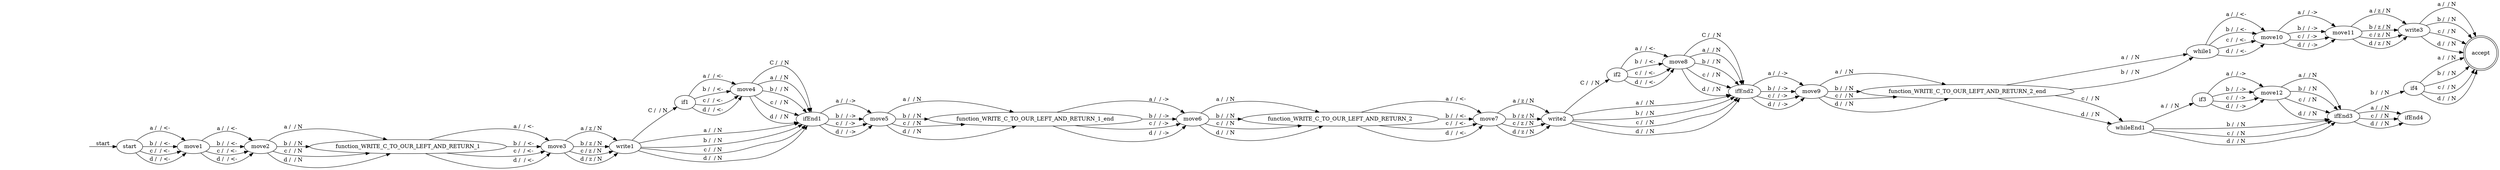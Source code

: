digraph tm {
rankdir="LR";
accept [shape=doublecircle];
HIDDENSTARTSTATE [color=white, fontcolor=white];
HIDDENSTARTSTATE -> start [label="start"];
start -> move1 [label="a /  / <-"];
start -> move1 [label="b /  / <-"];
start -> move1 [label="c /  / <-"];
start -> move1 [label="d /  / <-"];
move1 -> move2 [label="a /  / <-"];
move1 -> move2 [label="b /  / <-"];
move1 -> move2 [label="c /  / <-"];
move1 -> move2 [label="d /  / <-"];
move2 -> function_WRITE_C_TO_OUR_LEFT_AND_RETURN_1 [label="a /  / N"];
move2 -> function_WRITE_C_TO_OUR_LEFT_AND_RETURN_1 [label="b /  / N"];
move2 -> function_WRITE_C_TO_OUR_LEFT_AND_RETURN_1 [label="c /  / N"];
move2 -> function_WRITE_C_TO_OUR_LEFT_AND_RETURN_1 [label="d /  / N"];
function_WRITE_C_TO_OUR_LEFT_AND_RETURN_1 -> move3 [label="a /  / <-"];
function_WRITE_C_TO_OUR_LEFT_AND_RETURN_1 -> move3 [label="b /  / <-"];
function_WRITE_C_TO_OUR_LEFT_AND_RETURN_1 -> move3 [label="c /  / <-"];
function_WRITE_C_TO_OUR_LEFT_AND_RETURN_1 -> move3 [label="d /  / <-"];
move3 -> write1 [label="a / z / N"];
move3 -> write1 [label="b / z / N"];
move3 -> write1 [label="c / z / N"];
move3 -> write1 [label="d / z / N"];
if1 -> move4 [label="a /  / <-"];
if1 -> move4 [label="b /  / <-"];
if1 -> move4 [label="c /  / <-"];
if1 -> move4 [label="d /  / <-"];
write1 -> if1 [label="C /  / N"];
move4 -> ifEnd1 [label="C /  / N"];
write1 -> ifEnd1 [label="a /  / N"];
move4 -> ifEnd1 [label="a /  / N"];
write1 -> ifEnd1 [label="b /  / N"];
move4 -> ifEnd1 [label="b /  / N"];
write1 -> ifEnd1 [label="c /  / N"];
move4 -> ifEnd1 [label="c /  / N"];
write1 -> ifEnd1 [label="d /  / N"];
move4 -> ifEnd1 [label="d /  / N"];
ifEnd1 -> move5 [label="a /  / ->"];
ifEnd1 -> move5 [label="b /  / ->"];
ifEnd1 -> move5 [label="c /  / ->"];
ifEnd1 -> move5 [label="d /  / ->"];
move5 -> function_WRITE_C_TO_OUR_LEFT_AND_RETURN_1_end [label="a /  / N"];
move5 -> function_WRITE_C_TO_OUR_LEFT_AND_RETURN_1_end [label="b /  / N"];
move5 -> function_WRITE_C_TO_OUR_LEFT_AND_RETURN_1_end [label="c /  / N"];
move5 -> function_WRITE_C_TO_OUR_LEFT_AND_RETURN_1_end [label="d /  / N"];
function_WRITE_C_TO_OUR_LEFT_AND_RETURN_1_end -> move6 [label="a /  / ->"];
function_WRITE_C_TO_OUR_LEFT_AND_RETURN_1_end -> move6 [label="b /  / ->"];
function_WRITE_C_TO_OUR_LEFT_AND_RETURN_1_end -> move6 [label="c /  / ->"];
function_WRITE_C_TO_OUR_LEFT_AND_RETURN_1_end -> move6 [label="d /  / ->"];
move6 -> function_WRITE_C_TO_OUR_LEFT_AND_RETURN_2 [label="a /  / N"];
move6 -> function_WRITE_C_TO_OUR_LEFT_AND_RETURN_2 [label="b /  / N"];
move6 -> function_WRITE_C_TO_OUR_LEFT_AND_RETURN_2 [label="c /  / N"];
move6 -> function_WRITE_C_TO_OUR_LEFT_AND_RETURN_2 [label="d /  / N"];
function_WRITE_C_TO_OUR_LEFT_AND_RETURN_2 -> move7 [label="a /  / <-"];
function_WRITE_C_TO_OUR_LEFT_AND_RETURN_2 -> move7 [label="b /  / <-"];
function_WRITE_C_TO_OUR_LEFT_AND_RETURN_2 -> move7 [label="c /  / <-"];
function_WRITE_C_TO_OUR_LEFT_AND_RETURN_2 -> move7 [label="d /  / <-"];
move7 -> write2 [label="a / z / N"];
move7 -> write2 [label="b / z / N"];
move7 -> write2 [label="c / z / N"];
move7 -> write2 [label="d / z / N"];
if2 -> move8 [label="a /  / <-"];
if2 -> move8 [label="b /  / <-"];
if2 -> move8 [label="c /  / <-"];
if2 -> move8 [label="d /  / <-"];
write2 -> if2 [label="C /  / N"];
move8 -> ifEnd2 [label="C /  / N"];
write2 -> ifEnd2 [label="a /  / N"];
move8 -> ifEnd2 [label="a /  / N"];
write2 -> ifEnd2 [label="b /  / N"];
move8 -> ifEnd2 [label="b /  / N"];
write2 -> ifEnd2 [label="c /  / N"];
move8 -> ifEnd2 [label="c /  / N"];
write2 -> ifEnd2 [label="d /  / N"];
move8 -> ifEnd2 [label="d /  / N"];
ifEnd2 -> move9 [label="a /  / ->"];
ifEnd2 -> move9 [label="b /  / ->"];
ifEnd2 -> move9 [label="c /  / ->"];
ifEnd2 -> move9 [label="d /  / ->"];
move9 -> function_WRITE_C_TO_OUR_LEFT_AND_RETURN_2_end [label="a /  / N"];
move9 -> function_WRITE_C_TO_OUR_LEFT_AND_RETURN_2_end [label="b /  / N"];
move9 -> function_WRITE_C_TO_OUR_LEFT_AND_RETURN_2_end [label="c /  / N"];
move9 -> function_WRITE_C_TO_OUR_LEFT_AND_RETURN_2_end [label="d /  / N"];
while1 -> move10 [label="a /  / <-"];
while1 -> move10 [label="b /  / <-"];
while1 -> move10 [label="c /  / <-"];
while1 -> move10 [label="d /  / <-"];
move10 -> move11 [label="a /  / ->"];
move10 -> move11 [label="b /  / ->"];
move10 -> move11 [label="c /  / ->"];
move10 -> move11 [label="d /  / ->"];
move11 -> write3 [label="a / z / N"];
move11 -> write3 [label="b / z / N"];
move11 -> write3 [label="c / z / N"];
move11 -> write3 [label="d / z / N"];
write3 -> accept [label="a /  / N"];
write3 -> accept [label="b /  / N"];
write3 -> accept [label="c /  / N"];
write3 -> accept [label="d /  / N"];
function_WRITE_C_TO_OUR_LEFT_AND_RETURN_2_end -> while1 [label="a /  / N"];
function_WRITE_C_TO_OUR_LEFT_AND_RETURN_2_end -> while1 [label="b /  / N"];
function_WRITE_C_TO_OUR_LEFT_AND_RETURN_2_end -> whileEnd1 [label="c /  / N"];
function_WRITE_C_TO_OUR_LEFT_AND_RETURN_2_end -> whileEnd1 [label="d /  / N"];
if3 -> move12 [label="a /  / ->"];
if3 -> move12 [label="b /  / ->"];
if3 -> move12 [label="c /  / ->"];
if3 -> move12 [label="d /  / ->"];
whileEnd1 -> if3 [label="a /  / N"];
move12 -> ifEnd3 [label="a /  / N"];
whileEnd1 -> ifEnd3 [label="b /  / N"];
move12 -> ifEnd3 [label="b /  / N"];
whileEnd1 -> ifEnd3 [label="c /  / N"];
move12 -> ifEnd3 [label="c /  / N"];
whileEnd1 -> ifEnd3 [label="d /  / N"];
move12 -> ifEnd3 [label="d /  / N"];
if4 -> accept [label="a /  / N"];
if4 -> accept [label="b /  / N"];
if4 -> accept [label="c /  / N"];
if4 -> accept [label="d /  / N"];
ifEnd3 -> if4 [label="b /  / N"];
ifEnd3 -> ifEnd4 [label="a /  / N"];
ifEnd3 -> ifEnd4 [label="c /  / N"];
ifEnd3 -> ifEnd4 [label="d /  / N"];
}